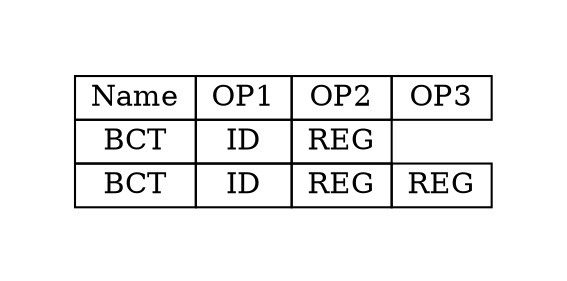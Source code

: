 digraph{
graph [pad="0.5", nodesep="0.5", ranksep="2" ]
node [shape=plain]
Foo [label=<
<table border="0" cellborder="1" cellspacing="0">
<tr><td> Name </td> <td> OP1 </td><td> OP2 </td><td> OP3 </td> </tr>
<tr><td> BCT </td><td> ID </td><td> REG </td> </tr>
<tr><td> BCT </td><td> ID </td><td> REG </td><td> REG </td> </tr>
</table>>];
}
